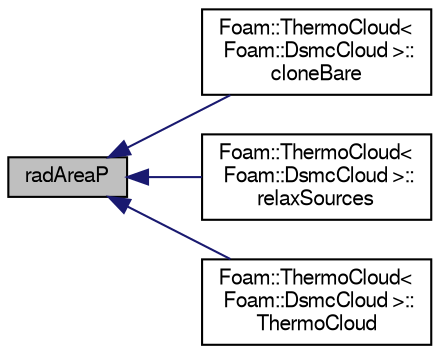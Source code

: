 digraph "radAreaP"
{
  bgcolor="transparent";
  edge [fontname="FreeSans",fontsize="10",labelfontname="FreeSans",labelfontsize="10"];
  node [fontname="FreeSans",fontsize="10",shape=record];
  rankdir="LR";
  Node44 [label="radAreaP",height=0.2,width=0.4,color="black", fillcolor="grey75", style="filled", fontcolor="black"];
  Node44 -> Node45 [dir="back",color="midnightblue",fontsize="10",style="solid",fontname="FreeSans"];
  Node45 [label="Foam::ThermoCloud\<\l Foam::DsmcCloud \>::\lcloneBare",height=0.2,width=0.4,color="black",URL="$a23834.html#a519c85b79b984c70934c244a934588ca",tooltip="Construct and return bare clone based on (this) with new name. "];
  Node44 -> Node46 [dir="back",color="midnightblue",fontsize="10",style="solid",fontname="FreeSans"];
  Node46 [label="Foam::ThermoCloud\<\l Foam::DsmcCloud \>::\lrelaxSources",height=0.2,width=0.4,color="black",URL="$a23834.html#a513557e0b75f538dafa50a7dd91aafcf",tooltip="Apply relaxation to (steady state) cloud sources. "];
  Node44 -> Node47 [dir="back",color="midnightblue",fontsize="10",style="solid",fontname="FreeSans"];
  Node47 [label="Foam::ThermoCloud\<\l Foam::DsmcCloud \>::\lThermoCloud",height=0.2,width=0.4,color="black",URL="$a23834.html#a4a52b6fc5badc4bedb4d030488e855de",tooltip="Copy constructor with new name. "];
}
